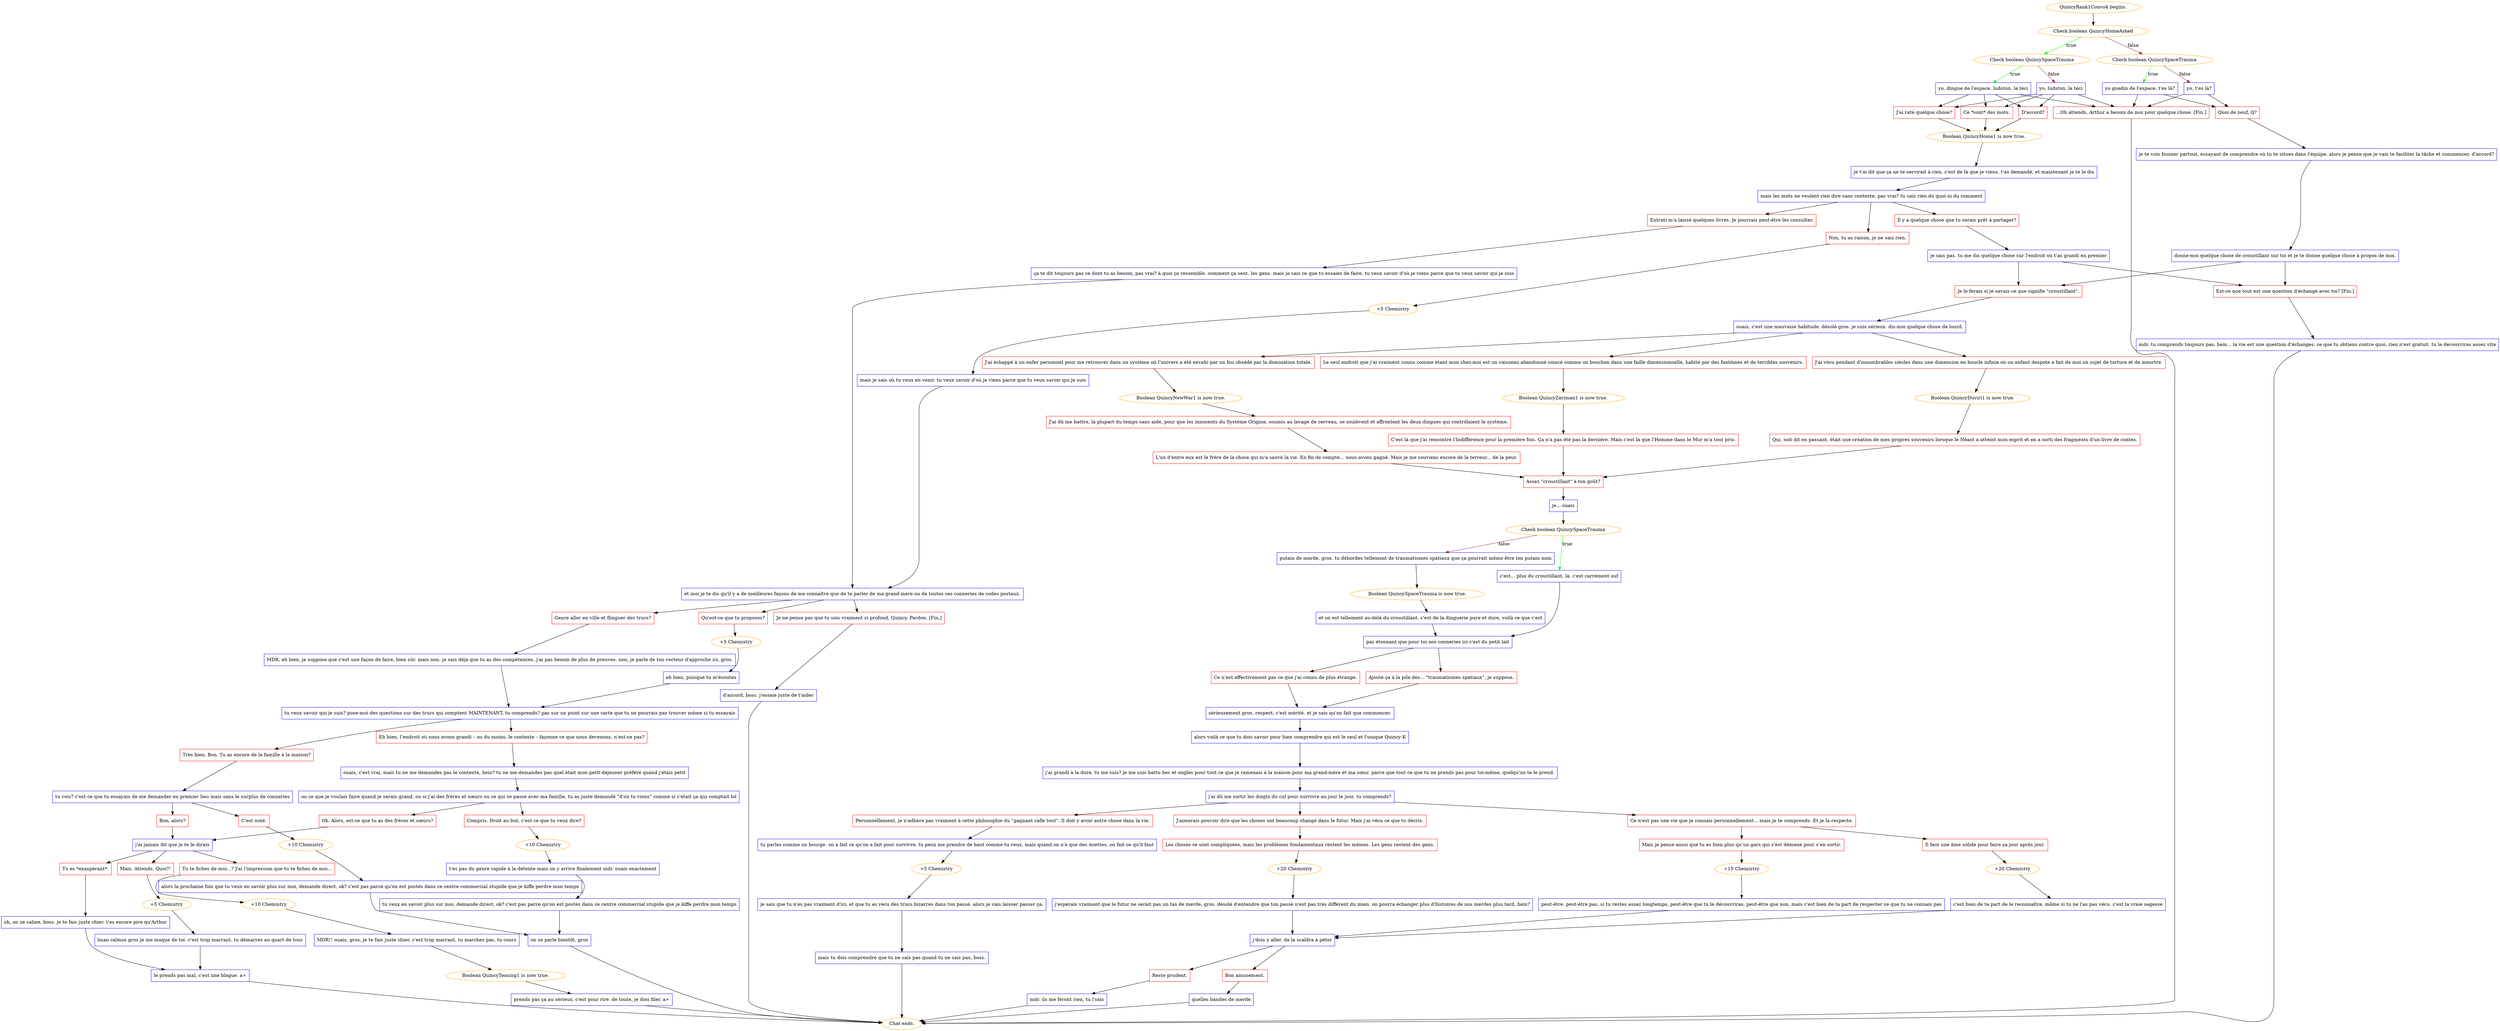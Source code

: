 digraph {
	"QuincyRank1Convo4 begins." [color=orange];
		"QuincyRank1Convo4 begins." -> j2158470131;
	j2158470131 [label="Check boolean QuincyHomeAsked",color=orange];
		j2158470131 -> j971829785 [label=true,color=green];
		j2158470131 -> j1123665772 [label=false,color=brown];
	j971829785 [label="Check boolean QuincySpaceTrauma",color=orange];
		j971829785 -> j3396207288 [label=true,color=green];
		j971829785 -> j3539051049 [label=false,color=brown];
	j1123665772 [label="Check boolean QuincySpaceTrauma",color=orange];
		j1123665772 -> j515813521 [label=true,color=green];
		j1123665772 -> j757232157 [label=false,color=brown];
	j3396207288 [label="yo, dingue de l'espace. ludston. la téci",shape=box,color=blue];
		j3396207288 -> j2294393983;
		j3396207288 -> j2776614030;
		j3396207288 -> j2215027516;
		j3396207288 -> j2579929844;
	j3539051049 [label="yo. ludston. la téci",shape=box,color=blue];
		j3539051049 -> j2294393983;
		j3539051049 -> j2776614030;
		j3539051049 -> j2215027516;
		j3539051049 -> j2579929844;
	j515813521 [label="yo guedin de l'espace, t'es là?",shape=box,color=blue];
		j515813521 -> j3846811885;
		j515813521 -> j2579929844;
	j757232157 [label="yo, t'es là?",shape=box,color=blue];
		j757232157 -> j3846811885;
		j757232157 -> j2579929844;
	j2294393983 [label="D'accord?",shape=box,color=red];
		j2294393983 -> j435348044;
	j2776614030 [label="Ce *sont* des mots.",shape=box,color=red];
		j2776614030 -> j435348044;
	j2215027516 [label="J'ai raté quelque chose?",shape=box,color=red];
		j2215027516 -> j435348044;
	j2579929844 [label="...Oh attends, Arthur a besoin de moi pour quelque chose. [Fin.]",shape=box,color=red];
		j2579929844 -> "Chat ends.";
	j3846811885 [label="Quoi de neuf, Q?",shape=box,color=red];
		j3846811885 -> j1969492999;
	j435348044 [label="Boolean QuincyHome1 is now true.",color=orange];
		j435348044 -> j3440272340;
	"Chat ends." [color=orange];
	j1969492999 [label="je te vois fouiner partout, essayant de comprendre où tu te situes dans l'équipe. alors je pense que je vais te faciliter la tâche et commencer, d'accord?",shape=box,color=blue];
		j1969492999 -> j3564056924;
	j3440272340 [label="je t'ai dit que ça ne te servirait à rien. c'est de là que je viens. t'as demandé, et maintenant je te le dis",shape=box,color=blue];
		j3440272340 -> j1185346213;
	j3564056924 [label="donne-moi quelque chose de croustillant sur toi et je te donne quelque chose à propos de moi.",shape=box,color=blue];
		j3564056924 -> j1839892846;
		j3564056924 -> j30244614;
	j1185346213 [label="mais les mots ne veulent rien dire sans contexte, pas vrai? tu sais rien du quoi ni du comment",shape=box,color=blue];
		j1185346213 -> j4220166395;
		j1185346213 -> j36026009;
		j1185346213 -> j758487994;
	j1839892846 [label="Je le ferais si je savais ce que signifie \"croustillant\".",shape=box,color=red];
		j1839892846 -> j2016599823;
	j30244614 [label="Est-ce que tout est une question d'échange avec toi? [Fin.]",shape=box,color=red];
		j30244614 -> j755139823;
	j4220166395 [label="Entrati m'a laissé quelques livres. Je pourrais peut-être les consulter.",shape=box,color=red];
		j4220166395 -> j3406046522;
	j36026009 [label="Non, tu as raison, je ne sais rien.",shape=box,color=red];
		j36026009 -> j2053860024;
	j758487994 [label="Il y a quelque chose que tu serais prêt à partager?",shape=box,color=red];
		j758487994 -> j2636599542;
	j2016599823 [label="ouais, c'est une mauvaise habitude. désolé gros. je suis sérieux. dis-moi quelque chose de lourd.",shape=box,color=blue];
		j2016599823 -> j2320895859;
		j2016599823 -> j2091961169;
		j2016599823 -> j3063349887;
	j755139823 [label="mdr. tu comprends toujours pas, hein... la vie est une question d'échanges. ce que tu obtiens contre quoi. rien n'est gratuit. tu le découvriras assez vite",shape=box,color=blue];
		j755139823 -> "Chat ends.";
	j3406046522 [label="ça te dit toujours pas ce dont tu as besoin, pas vrai? à quoi ça ressemble. comment ça sent. les gens. mais je sais ce que tu essaies de faire. tu veux savoir d'où je viens parce que tu veux savoir qui je suis",shape=box,color=blue];
		j3406046522 -> j1996483346;
	j2053860024 [label="+5 Chemistry",color=orange];
		j2053860024 -> j3537498699;
	j2636599542 [label="je sais pas. tu me dis quelque chose sur l'endroit où t'as grandi en premier",shape=box,color=blue];
		j2636599542 -> j1839892846;
		j2636599542 -> j30244614;
	j2320895859 [label="J'ai échappé à un enfer personnel pour me retrouver dans un système où l'univers a été envahi par un fou obsédé par la domination totale.",shape=box,color=red];
		j2320895859 -> j258094797;
	j2091961169 [label="Le seul endroit que j'ai vraiment connu comme étant mon chez-moi est un vaisseau abandonné coincé comme un bouchon dans une faille dimensionnelle, habité par des fantômes et de terribles souvenirs.",shape=box,color=red];
		j2091961169 -> j4032440326;
	j3063349887 [label="J'ai vécu pendant d'innombrables siècles dans une dimension en boucle infinie où un enfant despote a fait de moi un sujet de torture et de meurtre.",shape=box,color=red];
		j3063349887 -> j456355211;
	j1996483346 [label="et moi je te dis qu'il y a de meilleures façons de me connaître que de te parler de ma grand-mère ou de toutes ces conneries de codes postaux.",shape=box,color=blue];
		j1996483346 -> j4015812002;
		j1996483346 -> j2996629327;
		j1996483346 -> j2681691241;
	j3537498699 [label="mais je sais où tu veux en venir. tu veux savoir d'où je viens parce que tu veux savoir qui je suis",shape=box,color=blue];
		j3537498699 -> j1996483346;
	j258094797 [label="Boolean QuincyNewWar1 is now true.",color=orange];
		j258094797 -> j4085574757;
	j4032440326 [label="Boolean QuincyZariman1 is now true.",color=orange];
		j4032440326 -> j4004767832;
	j456355211 [label="Boolean QuincyDuviri1 is now true.",color=orange];
		j456355211 -> j3043840805;
	j4015812002 [label="Genre aller en ville et flinguer des trucs?",shape=box,color=red];
		j4015812002 -> j3767848835;
	j2996629327 [label="Qu'est-ce que tu proposes?",shape=box,color=red];
		j2996629327 -> j264792068;
	j2681691241 [label="Je ne pense pas que tu sois vraiment si profond, Quincy. Pardon. [Fin.]",shape=box,color=red];
		j2681691241 -> j2275198473;
	j4085574757 [label="J'ai dû me battre, la plupart du temps sans aide, pour que les innocents du Système Origine, soumis au lavage de cerveau, se soulèvent et affrontent les deux dingues qui contrôlaient le système.",shape=box,color=red];
		j4085574757 -> j1238381749;
	j4004767832 [label="C'est là que j'ai rencontré l'Indifférence pour la première fois. Ça n'a pas été pas la dernière. Mais c'est là que l'Homme dans le Mur m'a tout pris.",shape=box,color=red];
		j4004767832 -> j2235263259;
	j3043840805 [label="Qui, soit dit en passant, était une création de mes propres souvenirs lorsque le Néant a atteint mon esprit et en a sorti des fragments d'un livre de contes.",shape=box,color=red];
		j3043840805 -> j2235263259;
	j3767848835 [label="MDR, eh bien, je suppose que c'est une façon de faire, bien sûr. mais non. je sais déjà que tu as des compétences. j'ai pas besoin de plus de preuves. non, je parle de ton vecteur d'approche ici, gros.",shape=box,color=blue];
		j3767848835 -> j3690342964;
	j264792068 [label="+5 Chemistry",color=orange];
		j264792068 -> j3694931625;
	j2275198473 [label="d'accord, boss. j'essaie juste de t'aider",shape=box,color=blue];
		j2275198473 -> "Chat ends.";
	j1238381749 [label="L'un d'entre eux est le frère de la chose qui m'a sauvé la vie. En fin de compte... nous avons gagné. Mais je me souviens encore de la terreur... de la peur.",shape=box,color=red];
		j1238381749 -> j2235263259;
	j2235263259 [label="Assez \"croustillant\" à ton goût?",shape=box,color=red];
		j2235263259 -> j3539209889;
	j3690342964 [label="tu veux savoir qui je suis? pose-moi des questions sur des trucs qui comptent MAINTENANT, tu comprends? pas sur un point sur une carte que tu ne pourrais pas trouver même si tu essayais",shape=box,color=blue];
		j3690342964 -> j3106846961;
		j3690342964 -> j843347693;
	j3694931625 [label="eh bien, puisque tu m'écoutes",shape=box,color=blue];
		j3694931625 -> j3690342964;
	j3539209889 [label="je... ouais",shape=box,color=blue];
		j3539209889 -> j2112497548;
	j3106846961 [label="Eh bien, l’endroit où nous avons grandi – ou du moins, le contexte – façonne ce que nous devenons, n’est-ce pas?",shape=box,color=red];
		j3106846961 -> j2626550413;
	j843347693 [label="Très bien. Bon. Tu as encore de la famille à la maison?",shape=box,color=red];
		j843347693 -> j858803732;
	j2112497548 [label="Check boolean QuincySpaceTrauma",color=orange];
		j2112497548 -> j2386651490 [label=true,color=green];
		j2112497548 -> j2402752243 [label=false,color=brown];
	j2626550413 [label="ouais, c'est vrai, mais tu ne me demandes pas le contexte, hein? tu ne me demandes pas quel était mon petit-déjeuner préféré quand j'étais petit",shape=box,color=blue];
		j2626550413 -> j3958289772;
	j858803732 [label="tu vois? c'est ce que tu essayais de me demander en premier lieu mais sans le surplus de conneries",shape=box,color=blue];
		j858803732 -> j2078453462;
		j858803732 -> j464344206;
	j2386651490 [label="c'est... plus du croustillant, là, c'est carrément ouf",shape=box,color=blue];
		j2386651490 -> j1968460981;
	j2402752243 [label="putain de merde, gros. tu débordes tellement de traumatismes spatiaux que ça pourrait même être ton putain nom",shape=box,color=blue];
		j2402752243 -> j4000539830;
	j3958289772 [label="ou ce que je voulais faire quand je serais grand, ou si j'ai des frères et sœurs ou ce qui se passe avec ma famille, tu as juste demandé \"d'où tu viens\" comme si c'était ça qui comptait lol",shape=box,color=blue];
		j3958289772 -> j2077314522;
		j3958289772 -> j2791201635;
	j2078453462 [label="Bon, alors?",shape=box,color=red];
		j2078453462 -> j377201940;
	j464344206 [label="C'est noté.",shape=box,color=red];
		j464344206 -> j4160378370;
	j1968460981 [label="pas étonnant que pour toi nos conneries ici c'est du petit lait",shape=box,color=blue];
		j1968460981 -> j2265053778;
		j1968460981 -> j2836903199;
	j4000539830 [label="Boolean QuincySpaceTrauma is now true.",color=orange];
		j4000539830 -> j36671458;
	j2077314522 [label="Compris. Droit au but, c'est ce que tu veux dire?",shape=box,color=red];
		j2077314522 -> j4151858691;
	j2791201635 [label="Ok. Alors, est-ce que tu as des frères et sœurs?",shape=box,color=red];
		j2791201635 -> j377201940;
	j377201940 [label="j'ai jamais dit que je te le dirais",shape=box,color=blue];
		j377201940 -> j16653190;
		j377201940 -> j2432231983;
		j377201940 -> j1095192477;
	j4160378370 [label="+10 Chemistry",color=orange];
		j4160378370 -> j3249375531;
	j2265053778 [label="Ce n’est effectivement pas ce que j'ai connu de plus étrange.",shape=box,color=red];
		j2265053778 -> j2410664128;
	j2836903199 [label="Ajoute ça à la pile des... \"traumatismes spatiaux\", je suppose.",shape=box,color=red];
		j2836903199 -> j2410664128;
	j36671458 [label="et on est tellement au-delà du croustillant. c'est de la dinguerie pure et dure, voilà ce que c'est",shape=box,color=blue];
		j36671458 -> j1968460981;
	j4151858691 [label="+10 Chemistry",color=orange];
		j4151858691 -> j2037325592;
	j16653190 [label="Mais. Attends. Quoi?!",shape=box,color=red];
		j16653190 -> j1428790688;
	j2432231983 [label="Tu te fiches de moi...? J'ai l'impression que tu te fiches de moi...",shape=box,color=red];
		j2432231983 -> j791319669;
	j1095192477 [label="Tu es *exaspérant*.",shape=box,color=red];
		j1095192477 -> j547630903;
	j3249375531 [label="alors la prochaine fois que tu veux en savoir plus sur moi, demande direct, ok? c'est pas parce qu'on est postés dans ce centre commercial stupide que je kiffe perdre mon temps",shape=box,color=blue];
		j3249375531 -> j239773465;
	j2410664128 [label="sérieusement gros. respect, c'est mérité. et je sais qu'on fait que commencer.",shape=box,color=blue];
		j2410664128 -> j441359173;
	j2037325592 [label="t'es pas du genre rapide à la détente mais on y arrive finalement mdr. ouais exactement",shape=box,color=blue];
		j2037325592 -> j1559116110;
	j1428790688 [label="+5 Chemistry",color=orange];
		j1428790688 -> j1285318027;
	j791319669 [label="+10 Chemistry",color=orange];
		j791319669 -> j1357380110;
	j547630903 [label="oh, on se calme, boss. je te fais juste chier. t'es encore pire qu'Arthur",shape=box,color=blue];
		j547630903 -> j1917622421;
	j239773465 [label="on se parle bientôt, gros",shape=box,color=blue];
		j239773465 -> "Chat ends.";
	j441359173 [label="alors voilà ce que tu dois savoir pour bien comprendre qui est le seul et l'unique Quincy-K",shape=box,color=blue];
		j441359173 -> j1339663692;
	j1559116110 [label="tu veux en savoir plus sur moi, demande direct, ok? c'est pas parce qu'on est postés dans ce centre commercial stupide que je kiffe perdre mon temps",shape=box,color=blue];
		j1559116110 -> j239773465;
	j1285318027 [label="lmao calmos gros je me moque de toi. c'est trop marrant. tu démarres au quart de tour",shape=box,color=blue];
		j1285318027 -> j1917622421;
	j1357380110 [label="MDR!! ouais, gros, je te fais juste chier, c'est trop marrant, tu marches pas, tu cours",shape=box,color=blue];
		j1357380110 -> j1499055612;
	j1917622421 [label="le prends pas mal, c'est une blague. a+",shape=box,color=blue];
		j1917622421 -> "Chat ends.";
	j1339663692 [label="j'ai grandi à la dure, tu me suis? je me suis battu bec et ongles pour tout ce que je ramenais à la maison pour ma grand-mère et ma sœur. parce que tout ce que tu ne prends pas pour toi-même, quelqu'un te le prend.",shape=box,color=blue];
		j1339663692 -> j1717555764;
	j1499055612 [label="Boolean QuincyTeasing1 is now true.",color=orange];
		j1499055612 -> j370258342;
	j1717555764 [label="j'ai dû me sortir les doigts du cul pour survivre au jour le jour, tu comprends?",shape=box,color=blue];
		j1717555764 -> j3762340486;
		j1717555764 -> j132110297;
		j1717555764 -> j3631453013;
	j370258342 [label="prends pas ça au sérieux, c'est pour rire. de toute, je dois filer. a+",shape=box,color=blue];
		j370258342 -> "Chat ends.";
	j3762340486 [label="J'aimerais pouvoir dire que les choses ont beaucoup changé dans le futur. Mais j'ai vécu ce que tu décris.",shape=box,color=red];
		j3762340486 -> j1798767186;
	j132110297 [label="Ce n'est pas une vie que je connais personnellement... mais je te comprends. Et je la respecte.",shape=box,color=red];
		j132110297 -> j1907360053;
		j132110297 -> j2720478078;
	j3631453013 [label="Personnellement, je n'adhère pas vraiment à cette philosophie du \"gagnant rafle tout\". Il doit y avoir autre chose dans la vie.",shape=box,color=red];
		j3631453013 -> j1157927192;
	j1798767186 [label="Les choses se sont compliquées, mais les problèmes fondamentaux restent les mêmes. Les gens restent des gens.",shape=box,color=red];
		j1798767186 -> j791002694;
	j1907360053 [label="Mais je pense aussi que tu es bien plus qu’un gars qui s'est démené pour s’en sortir.",shape=box,color=red];
		j1907360053 -> j3823995450;
	j2720478078 [label="Il faut une âme solide pour faire ça jour après jour.",shape=box,color=red];
		j2720478078 -> j2614480444;
	j1157927192 [label="tu parles comme un bourge. on a fait ce qu'on a fait pour survivre. tu peux me prendre de haut comme tu veux, mais quand on n'a que des miettes, on fait ce qu'il faut",shape=box,color=blue];
		j1157927192 -> j3914443781;
	j791002694 [label="+20 Chemistry",color=orange];
		j791002694 -> j2188797684;
	j3823995450 [label="+15 Chemistry",color=orange];
		j3823995450 -> j1520668675;
	j2614480444 [label="+20 Chemistry",color=orange];
		j2614480444 -> j1599352091;
	j3914443781 [label="+5 Chemistry",color=orange];
		j3914443781 -> j2352294265;
	j2188797684 [label="j'espérais vraiment que le futur ne serait pas un tas de merde, gros. désolé d'entendre que ton passé n'est pas très différent du mien. on pourra échanger plus d'histoires de nos merdes plus tard, hein?",shape=box,color=blue];
		j2188797684 -> j4156384993;
	j1520668675 [label="peut-être. peut-être pas. si tu restes assez longtemps, peut-être que tu le découvriras. peut-être que non. mais c'est bien de ta part de respecter ce que tu ne connais pas",shape=box,color=blue];
		j1520668675 -> j4156384993;
	j1599352091 [label="c'est bien de ta part de le reconnaître, même si tu ne l'as pas vécu. c'est la vraie sagesse",shape=box,color=blue];
		j1599352091 -> j4156384993;
	j2352294265 [label="je sais que tu n'es pas vraiment d'ici, et que tu as vécu des trucs bizarres dans ton passé. alors je vais laisser passer ça.",shape=box,color=blue];
		j2352294265 -> j3416083100;
	j4156384993 [label="j'dois y aller. de la scaldra à péter",shape=box,color=blue];
		j4156384993 -> j268609263;
		j4156384993 -> j1273523174;
	j3416083100 [label="mais tu dois comprendre que tu ne sais pas quand tu ne sais pas, boss.",shape=box,color=blue];
		j3416083100 -> "Chat ends.";
	j268609263 [label="Bon amusement.",shape=box,color=red];
		j268609263 -> j1344164540;
	j1273523174 [label="Reste prudent.",shape=box,color=red];
		j1273523174 -> j1094088364;
	j1344164540 [label="quelles bandes de merde",shape=box,color=blue];
		j1344164540 -> "Chat ends.";
	j1094088364 [label="mdr. ils me feront rien, tu l'sais",shape=box,color=blue];
		j1094088364 -> "Chat ends.";
}